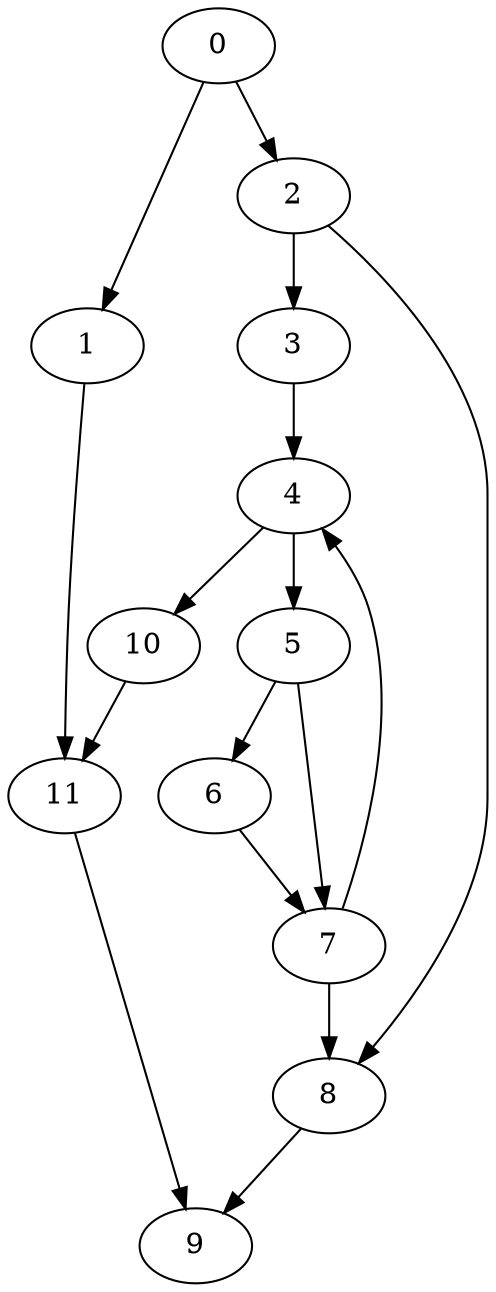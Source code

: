 digraph {
	0
	1
	2
	3
	4
	5
	6
	7
	8
	9
	10
	11
	7 -> 8
	2 -> 8
	1 -> 11
	10 -> 11
	0 -> 1
	5 -> 7
	6 -> 7
	4 -> 5
	5 -> 6
	8 -> 9
	11 -> 9
	4 -> 10
	0 -> 2
	2 -> 3
	3 -> 4
	7 -> 4
}

